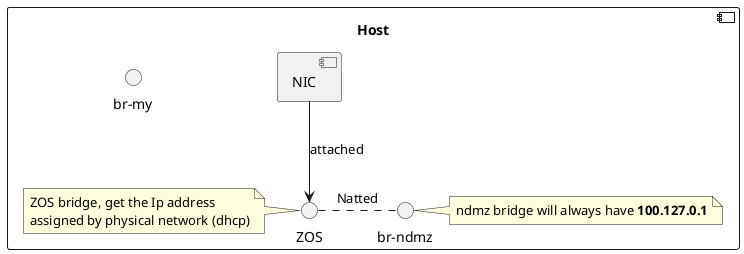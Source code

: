@startuml


component "Host" {
    component NIC as nic
    () ZOS as zos
    note left of zos
    ZOS bridge, get the Ip address
    assigned by physical network (dhcp)
    end note

    nic --> zos: attached

    () "br-ndmz" as brndmz
    note right of brndmz
    ndmz bridge will always have <b>100.127.0.1</b>
    end note
    zos .right. brndmz: Natted

    () "br-my" as brmy
}

@enduml
